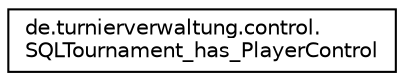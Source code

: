 digraph "Grafische Darstellung der Klassenhierarchie"
{
  edge [fontname="Helvetica",fontsize="10",labelfontname="Helvetica",labelfontsize="10"];
  node [fontname="Helvetica",fontsize="10",shape=record];
  rankdir="LR";
  Node1 [label="de.turnierverwaltung.control.\lSQLTournament_has_PlayerControl",height=0.2,width=0.4,color="black", fillcolor="white", style="filled",URL="$classde_1_1turnierverwaltung_1_1control_1_1_s_q_l_tournament__has___player_control.html"];
}
